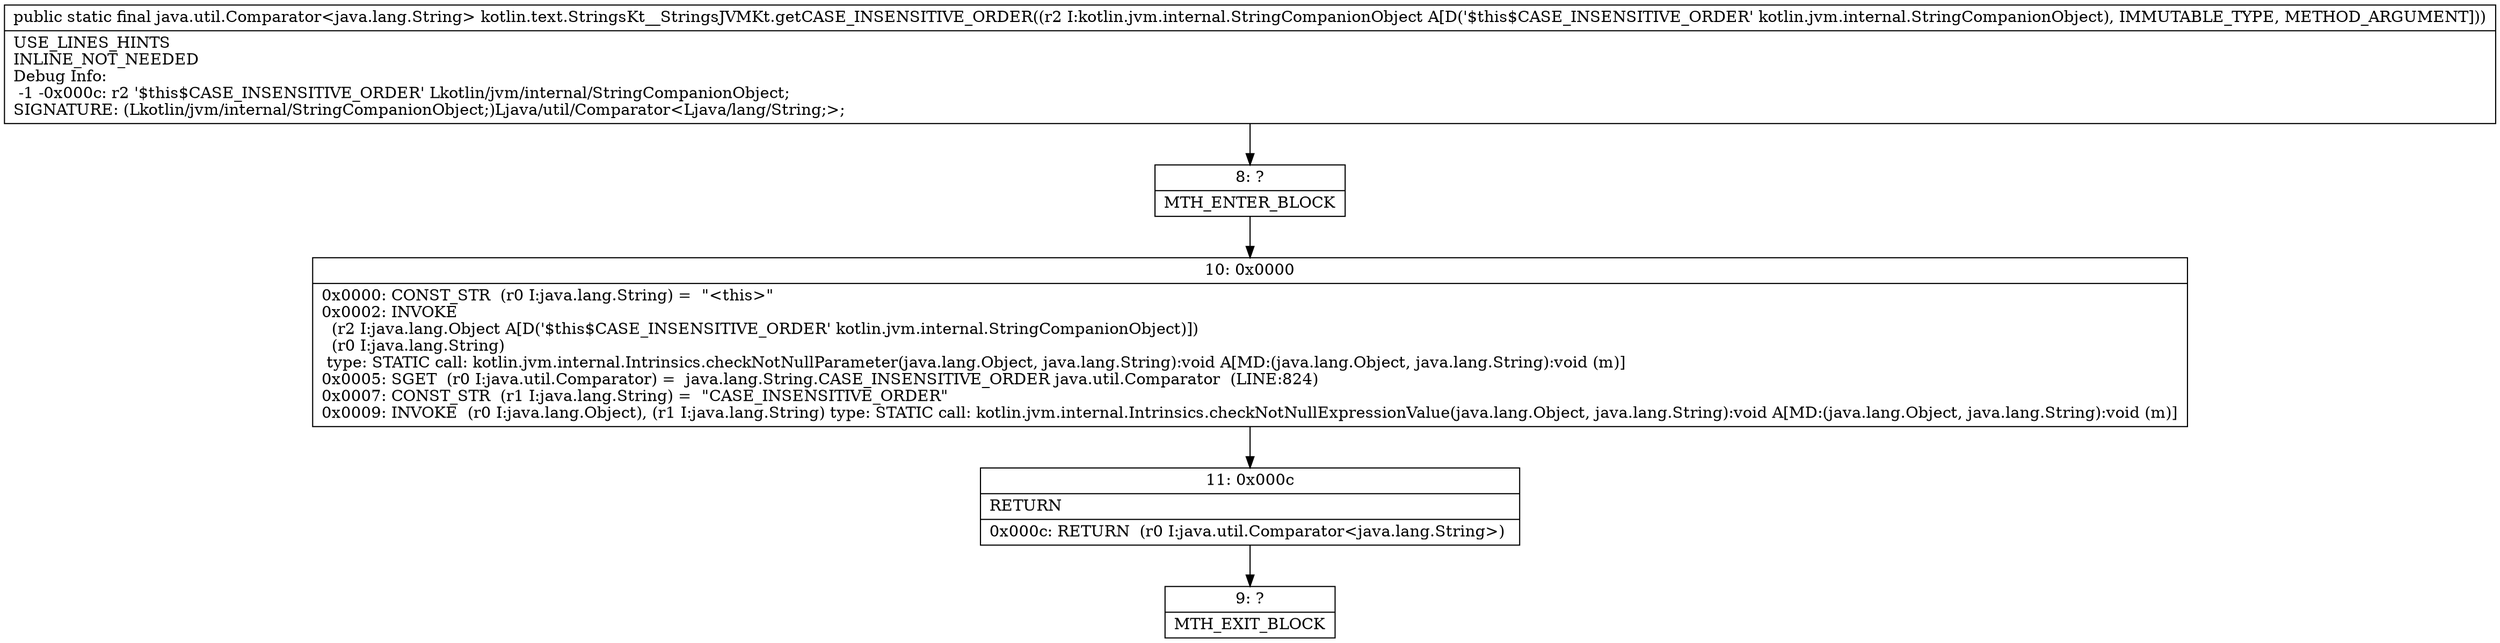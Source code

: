digraph "CFG forkotlin.text.StringsKt__StringsJVMKt.getCASE_INSENSITIVE_ORDER(Lkotlin\/jvm\/internal\/StringCompanionObject;)Ljava\/util\/Comparator;" {
Node_8 [shape=record,label="{8\:\ ?|MTH_ENTER_BLOCK\l}"];
Node_10 [shape=record,label="{10\:\ 0x0000|0x0000: CONST_STR  (r0 I:java.lang.String) =  \"\<this\>\" \l0x0002: INVOKE  \l  (r2 I:java.lang.Object A[D('$this$CASE_INSENSITIVE_ORDER' kotlin.jvm.internal.StringCompanionObject)])\l  (r0 I:java.lang.String)\l type: STATIC call: kotlin.jvm.internal.Intrinsics.checkNotNullParameter(java.lang.Object, java.lang.String):void A[MD:(java.lang.Object, java.lang.String):void (m)]\l0x0005: SGET  (r0 I:java.util.Comparator) =  java.lang.String.CASE_INSENSITIVE_ORDER java.util.Comparator  (LINE:824)\l0x0007: CONST_STR  (r1 I:java.lang.String) =  \"CASE_INSENSITIVE_ORDER\" \l0x0009: INVOKE  (r0 I:java.lang.Object), (r1 I:java.lang.String) type: STATIC call: kotlin.jvm.internal.Intrinsics.checkNotNullExpressionValue(java.lang.Object, java.lang.String):void A[MD:(java.lang.Object, java.lang.String):void (m)]\l}"];
Node_11 [shape=record,label="{11\:\ 0x000c|RETURN\l|0x000c: RETURN  (r0 I:java.util.Comparator\<java.lang.String\>) \l}"];
Node_9 [shape=record,label="{9\:\ ?|MTH_EXIT_BLOCK\l}"];
MethodNode[shape=record,label="{public static final java.util.Comparator\<java.lang.String\> kotlin.text.StringsKt__StringsJVMKt.getCASE_INSENSITIVE_ORDER((r2 I:kotlin.jvm.internal.StringCompanionObject A[D('$this$CASE_INSENSITIVE_ORDER' kotlin.jvm.internal.StringCompanionObject), IMMUTABLE_TYPE, METHOD_ARGUMENT]))  | USE_LINES_HINTS\lINLINE_NOT_NEEDED\lDebug Info:\l  \-1 \-0x000c: r2 '$this$CASE_INSENSITIVE_ORDER' Lkotlin\/jvm\/internal\/StringCompanionObject;\lSIGNATURE: (Lkotlin\/jvm\/internal\/StringCompanionObject;)Ljava\/util\/Comparator\<Ljava\/lang\/String;\>;\l}"];
MethodNode -> Node_8;Node_8 -> Node_10;
Node_10 -> Node_11;
Node_11 -> Node_9;
}


